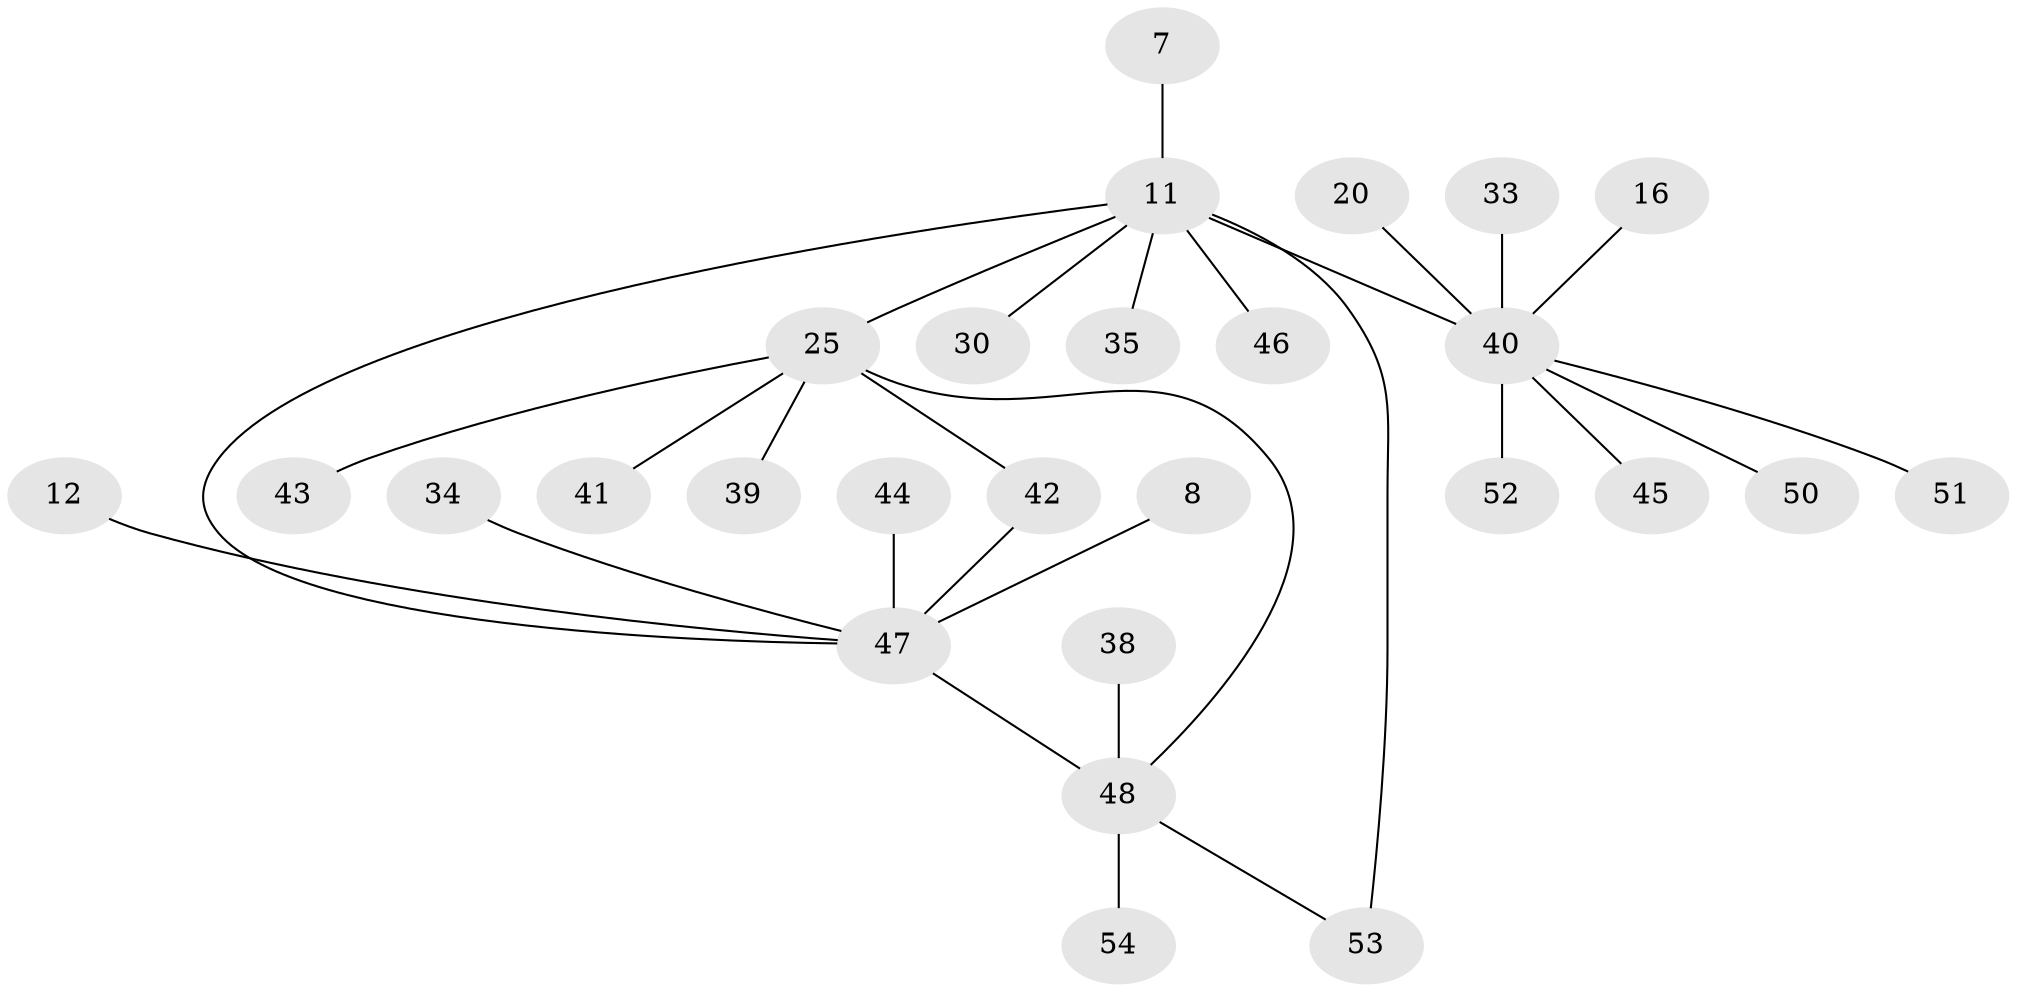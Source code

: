 // original degree distribution, {11: 0.018518518518518517, 9: 0.037037037037037035, 3: 0.05555555555555555, 12: 0.018518518518518517, 5: 0.018518518518518517, 1: 0.5925925925925926, 2: 0.2037037037037037, 4: 0.037037037037037035, 7: 0.018518518518518517}
// Generated by graph-tools (version 1.1) at 2025/47/03/09/25 04:47:29]
// undirected, 27 vertices, 29 edges
graph export_dot {
graph [start="1"]
  node [color=gray90,style=filled];
  7;
  8;
  11 [super="+1"];
  12;
  16;
  20;
  25 [super="+2+17+24"];
  30;
  33;
  34;
  35;
  38 [super="+29"];
  39;
  40 [super="+22+36+21"];
  41;
  42 [super="+18"];
  43 [super="+27"];
  44;
  45;
  46;
  47 [super="+6"];
  48 [super="+32"];
  50 [super="+49"];
  51;
  52;
  53 [super="+37"];
  54;
  7 -- 11;
  8 -- 47;
  11 -- 47 [weight=2];
  11 -- 35;
  11 -- 46;
  11 -- 30;
  11 -- 25;
  11 -- 40 [weight=3];
  11 -- 53;
  12 -- 47;
  16 -- 40;
  20 -- 40;
  25 -- 42 [weight=2];
  25 -- 39;
  25 -- 41;
  25 -- 43;
  25 -- 48;
  33 -- 40;
  34 -- 47;
  38 -- 48;
  40 -- 45;
  40 -- 51;
  40 -- 52;
  40 -- 50;
  42 -- 47;
  44 -- 47;
  47 -- 48 [weight=2];
  48 -- 53;
  48 -- 54;
}
